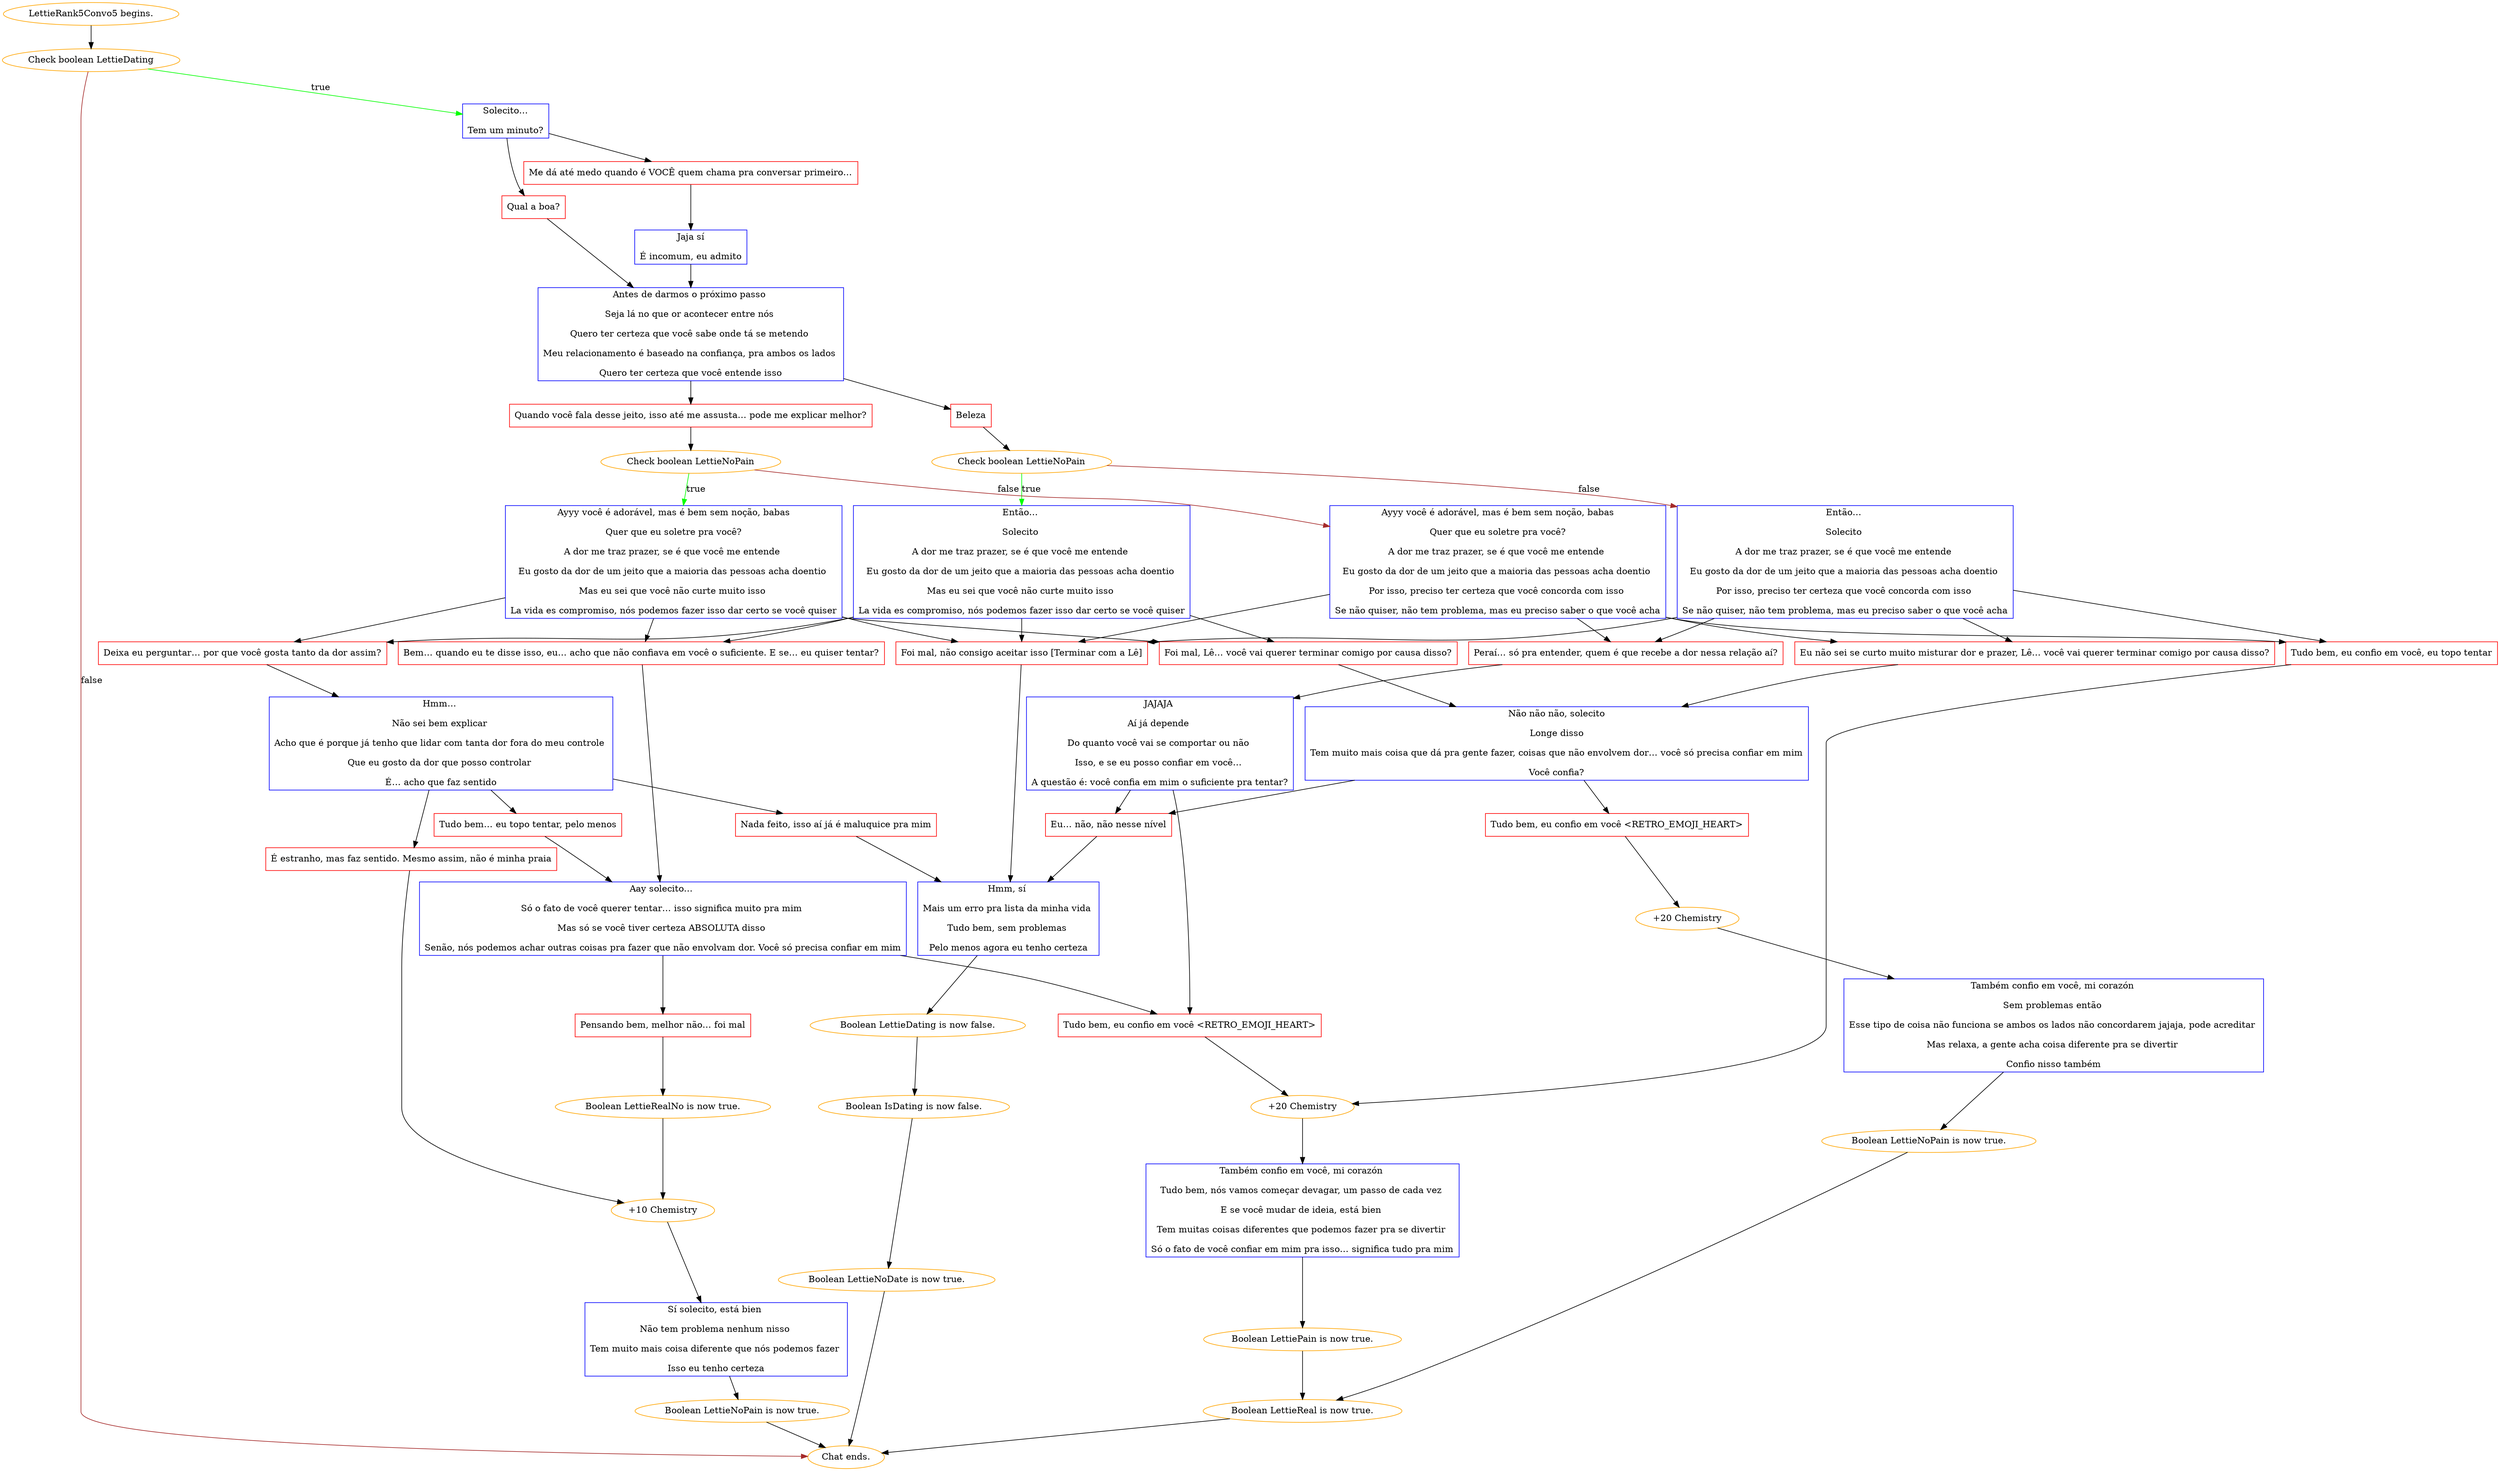 digraph {
	"LettieRank5Convo5 begins." [color=orange];
		"LettieRank5Convo5 begins." -> j246347737;
	j246347737 [label="Check boolean LettieDating",color=orange];
		j246347737 -> j1891077351 [label=true,color=green];
		j246347737 -> "Chat ends." [label=false,color=brown];
	j1891077351 [label="Solecito…
Tem um minuto?",shape=box,color=blue];
		j1891077351 -> j1078864898;
		j1891077351 -> j2059375842;
	"Chat ends." [color=orange];
	j1078864898 [label="Qual a boa?",shape=box,color=red];
		j1078864898 -> j2773204247;
	j2059375842 [label="Me dá até medo quando é VOCÊ quem chama pra conversar primeiro…",shape=box,color=red];
		j2059375842 -> j151550167;
	j2773204247 [label="Antes de darmos o próximo passo 
Seja lá no que or acontecer entre nós 
Quero ter certeza que você sabe onde tá se metendo 
Meu relacionamento é baseado na confiança, pra ambos os lados 
Quero ter certeza que você entende isso",shape=box,color=blue];
		j2773204247 -> j476679046;
		j2773204247 -> j1141202451;
	j151550167 [label="Jaja sí
É incomum, eu admito",shape=box,color=blue];
		j151550167 -> j2773204247;
	j476679046 [label="Beleza",shape=box,color=red];
		j476679046 -> j57334969;
	j1141202451 [label="Quando você fala desse jeito, isso até me assusta… pode me explicar melhor?",shape=box,color=red];
		j1141202451 -> j4288625445;
	j57334969 [label="Check boolean LettieNoPain",color=orange];
		j57334969 -> j3123698853 [label=true,color=green];
		j57334969 -> j3410846574 [label=false,color=brown];
	j4288625445 [label="Check boolean LettieNoPain",color=orange];
		j4288625445 -> j588480924 [label=true,color=green];
		j4288625445 -> j632004697 [label=false,color=brown];
	j3123698853 [label="Então… 
Solecito 
A dor me traz prazer, se é que você me entende 
Eu gosto da dor de um jeito que a maioria das pessoas acha doentio 
Mas eu sei que você não curte muito isso 
La vida es compromiso, nós podemos fazer isso dar certo se você quiser",shape=box,color=blue];
		j3123698853 -> j3003824480;
		j3123698853 -> j1135727864;
		j3123698853 -> j654568732;
		j3123698853 -> j1386736467;
	j3410846574 [label="Então… 
Solecito 
A dor me traz prazer, se é que você me entende 
Eu gosto da dor de um jeito que a maioria das pessoas acha doentio 
Por isso, preciso ter certeza que você concorda com isso 
Se não quiser, não tem problema, mas eu preciso saber o que você acha",shape=box,color=blue];
		j3410846574 -> j1386736467;
		j3410846574 -> j3897342708;
		j3410846574 -> j51879934;
		j3410846574 -> j583309217;
	j588480924 [label="Ayyy você é adorável, mas é bem sem noção, babas
Quer que eu soletre pra você?
A dor me traz prazer, se é que você me entende 
Eu gosto da dor de um jeito que a maioria das pessoas acha doentio 
Mas eu sei que você não curte muito isso 
La vida es compromiso, nós podemos fazer isso dar certo se você quiser",shape=box,color=blue];
		j588480924 -> j3003824480;
		j588480924 -> j1135727864;
		j588480924 -> j654568732;
		j588480924 -> j1386736467;
	j632004697 [label="Ayyy você é adorável, mas é bem sem noção, babas
Quer que eu soletre pra você?
A dor me traz prazer, se é que você me entende 
Eu gosto da dor de um jeito que a maioria das pessoas acha doentio 
Por isso, preciso ter certeza que você concorda com isso 
Se não quiser, não tem problema, mas eu preciso saber o que você acha",shape=box,color=blue];
		j632004697 -> j1386736467;
		j632004697 -> j3897342708;
		j632004697 -> j51879934;
		j632004697 -> j583309217;
	j3003824480 [label="Foi mal, Lê… você vai querer terminar comigo por causa disso?",shape=box,color=red];
		j3003824480 -> j2620250835;
	j1135727864 [label="Bem… quando eu te disse isso, eu… acho que não confiava em você o suficiente. E se… eu quiser tentar?",shape=box,color=red];
		j1135727864 -> j3593268608;
	j654568732 [label="Deixa eu perguntar… por que você gosta tanto da dor assim?",shape=box,color=red];
		j654568732 -> j3857464818;
	j1386736467 [label="Foi mal, não consigo aceitar isso [Terminar com a Lê]",shape=box,color=red];
		j1386736467 -> j501968371;
	j3897342708 [label="Peraí… só pra entender, quem é que recebe a dor nessa relação aí?",shape=box,color=red];
		j3897342708 -> j121611252;
	j51879934 [label="Tudo bem, eu confio em você, eu topo tentar",shape=box,color=red];
		j51879934 -> j3031003920;
	j583309217 [label="Eu não sei se curto muito misturar dor e prazer, Lê… você vai querer terminar comigo por causa disso?",shape=box,color=red];
		j583309217 -> j2620250835;
	j2620250835 [label="Não não não, solecito
Longe disso
Tem muito mais coisa que dá pra gente fazer, coisas que não envolvem dor… você só precisa confiar em mim
Você confia?",shape=box,color=blue];
		j2620250835 -> j3948817041;
		j2620250835 -> j2561369493;
	j3593268608 [label="Aay solecito… 
Só o fato de você querer tentar… isso significa muito pra mim 
Mas só se você tiver certeza ABSOLUTA disso 
Senão, nós podemos achar outras coisas pra fazer que não envolvam dor. Você só precisa confiar em mim",shape=box,color=blue];
		j3593268608 -> j1616204793;
		j3593268608 -> j2817518254;
	j3857464818 [label="Hmm… 
Não sei bem explicar 
Acho que é porque já tenho que lidar com tanta dor fora do meu controle 
Que eu gosto da dor que posso controlar 
É… acho que faz sentido",shape=box,color=blue];
		j3857464818 -> j1288271336;
		j3857464818 -> j550245613;
		j3857464818 -> j1272395377;
	j501968371 [label="Hmm, sí 
Mais um erro pra lista da minha vida 
Tudo bem, sem problemas 
Pelo menos agora eu tenho certeza",shape=box,color=blue];
		j501968371 -> j30836566;
	j121611252 [label="JAJAJA 
Aí já depende 
Do quanto você vai se comportar ou não 
Isso, e se eu posso confiar em você… 
A questão é: você confia em mim o suficiente pra tentar?",shape=box,color=blue];
		j121611252 -> j1616204793;
		j121611252 -> j2561369493;
	j3031003920 [label="+20 Chemistry",color=orange];
		j3031003920 -> j1696686928;
	j3948817041 [label="Tudo bem, eu confio em você <RETRO_EMOJI_HEART>",shape=box,color=red];
		j3948817041 -> j70782070;
	j2561369493 [label="Eu… não, não nesse nível",shape=box,color=red];
		j2561369493 -> j501968371;
	j1616204793 [label="Tudo bem, eu confio em você <RETRO_EMOJI_HEART>",shape=box,color=red];
		j1616204793 -> j3031003920;
	j2817518254 [label="Pensando bem, melhor não… foi mal",shape=box,color=red];
		j2817518254 -> j1701767481;
	j1288271336 [label="Tudo bem… eu topo tentar, pelo menos",shape=box,color=red];
		j1288271336 -> j3593268608;
	j550245613 [label="É estranho, mas faz sentido. Mesmo assim, não é minha praia",shape=box,color=red];
		j550245613 -> j1170571707;
	j1272395377 [label="Nada feito, isso aí já é maluquice pra mim",shape=box,color=red];
		j1272395377 -> j501968371;
	j30836566 [label="Boolean LettieDating is now false.",color=orange];
		j30836566 -> j4031970331;
	j1696686928 [label="Também confio em você, mi corazón 
Tudo bem, nós vamos começar devagar, um passo de cada vez 
E se você mudar de ideia, está bien 
Tem muitas coisas diferentes que podemos fazer pra se divertir 
Só o fato de você confiar em mim pra isso… significa tudo pra mim",shape=box,color=blue];
		j1696686928 -> j3591311196;
	j70782070 [label="+20 Chemistry",color=orange];
		j70782070 -> j2247877482;
	j1701767481 [label="Boolean LettieRealNo is now true.",color=orange];
		j1701767481 -> j1170571707;
	j1170571707 [label="+10 Chemistry",color=orange];
		j1170571707 -> j3011150758;
	j4031970331 [label="Boolean IsDating is now false.",color=orange];
		j4031970331 -> j3065772033;
	j3591311196 [label="Boolean LettiePain is now true.",color=orange];
		j3591311196 -> j124228052;
	j2247877482 [label="Também confio em você, mi corazón 
Sem problemas então 
Esse tipo de coisa não funciona se ambos os lados não concordarem jajaja, pode acreditar 
Mas relaxa, a gente acha coisa diferente pra se divertir 
Confio nisso também",shape=box,color=blue];
		j2247877482 -> j1129507415;
	j3011150758 [label="Sí solecito, está bien 
Não tem problema nenhum nisso 
Tem muito mais coisa diferente que nós podemos fazer 
Isso eu tenho certeza",shape=box,color=blue];
		j3011150758 -> j302908037;
	j3065772033 [label="Boolean LettieNoDate is now true.",color=orange];
		j3065772033 -> "Chat ends.";
	j124228052 [label="Boolean LettieReal is now true.",color=orange];
		j124228052 -> "Chat ends.";
	j1129507415 [label="Boolean LettieNoPain is now true.",color=orange];
		j1129507415 -> j124228052;
	j302908037 [label="Boolean LettieNoPain is now true.",color=orange];
		j302908037 -> "Chat ends.";
}